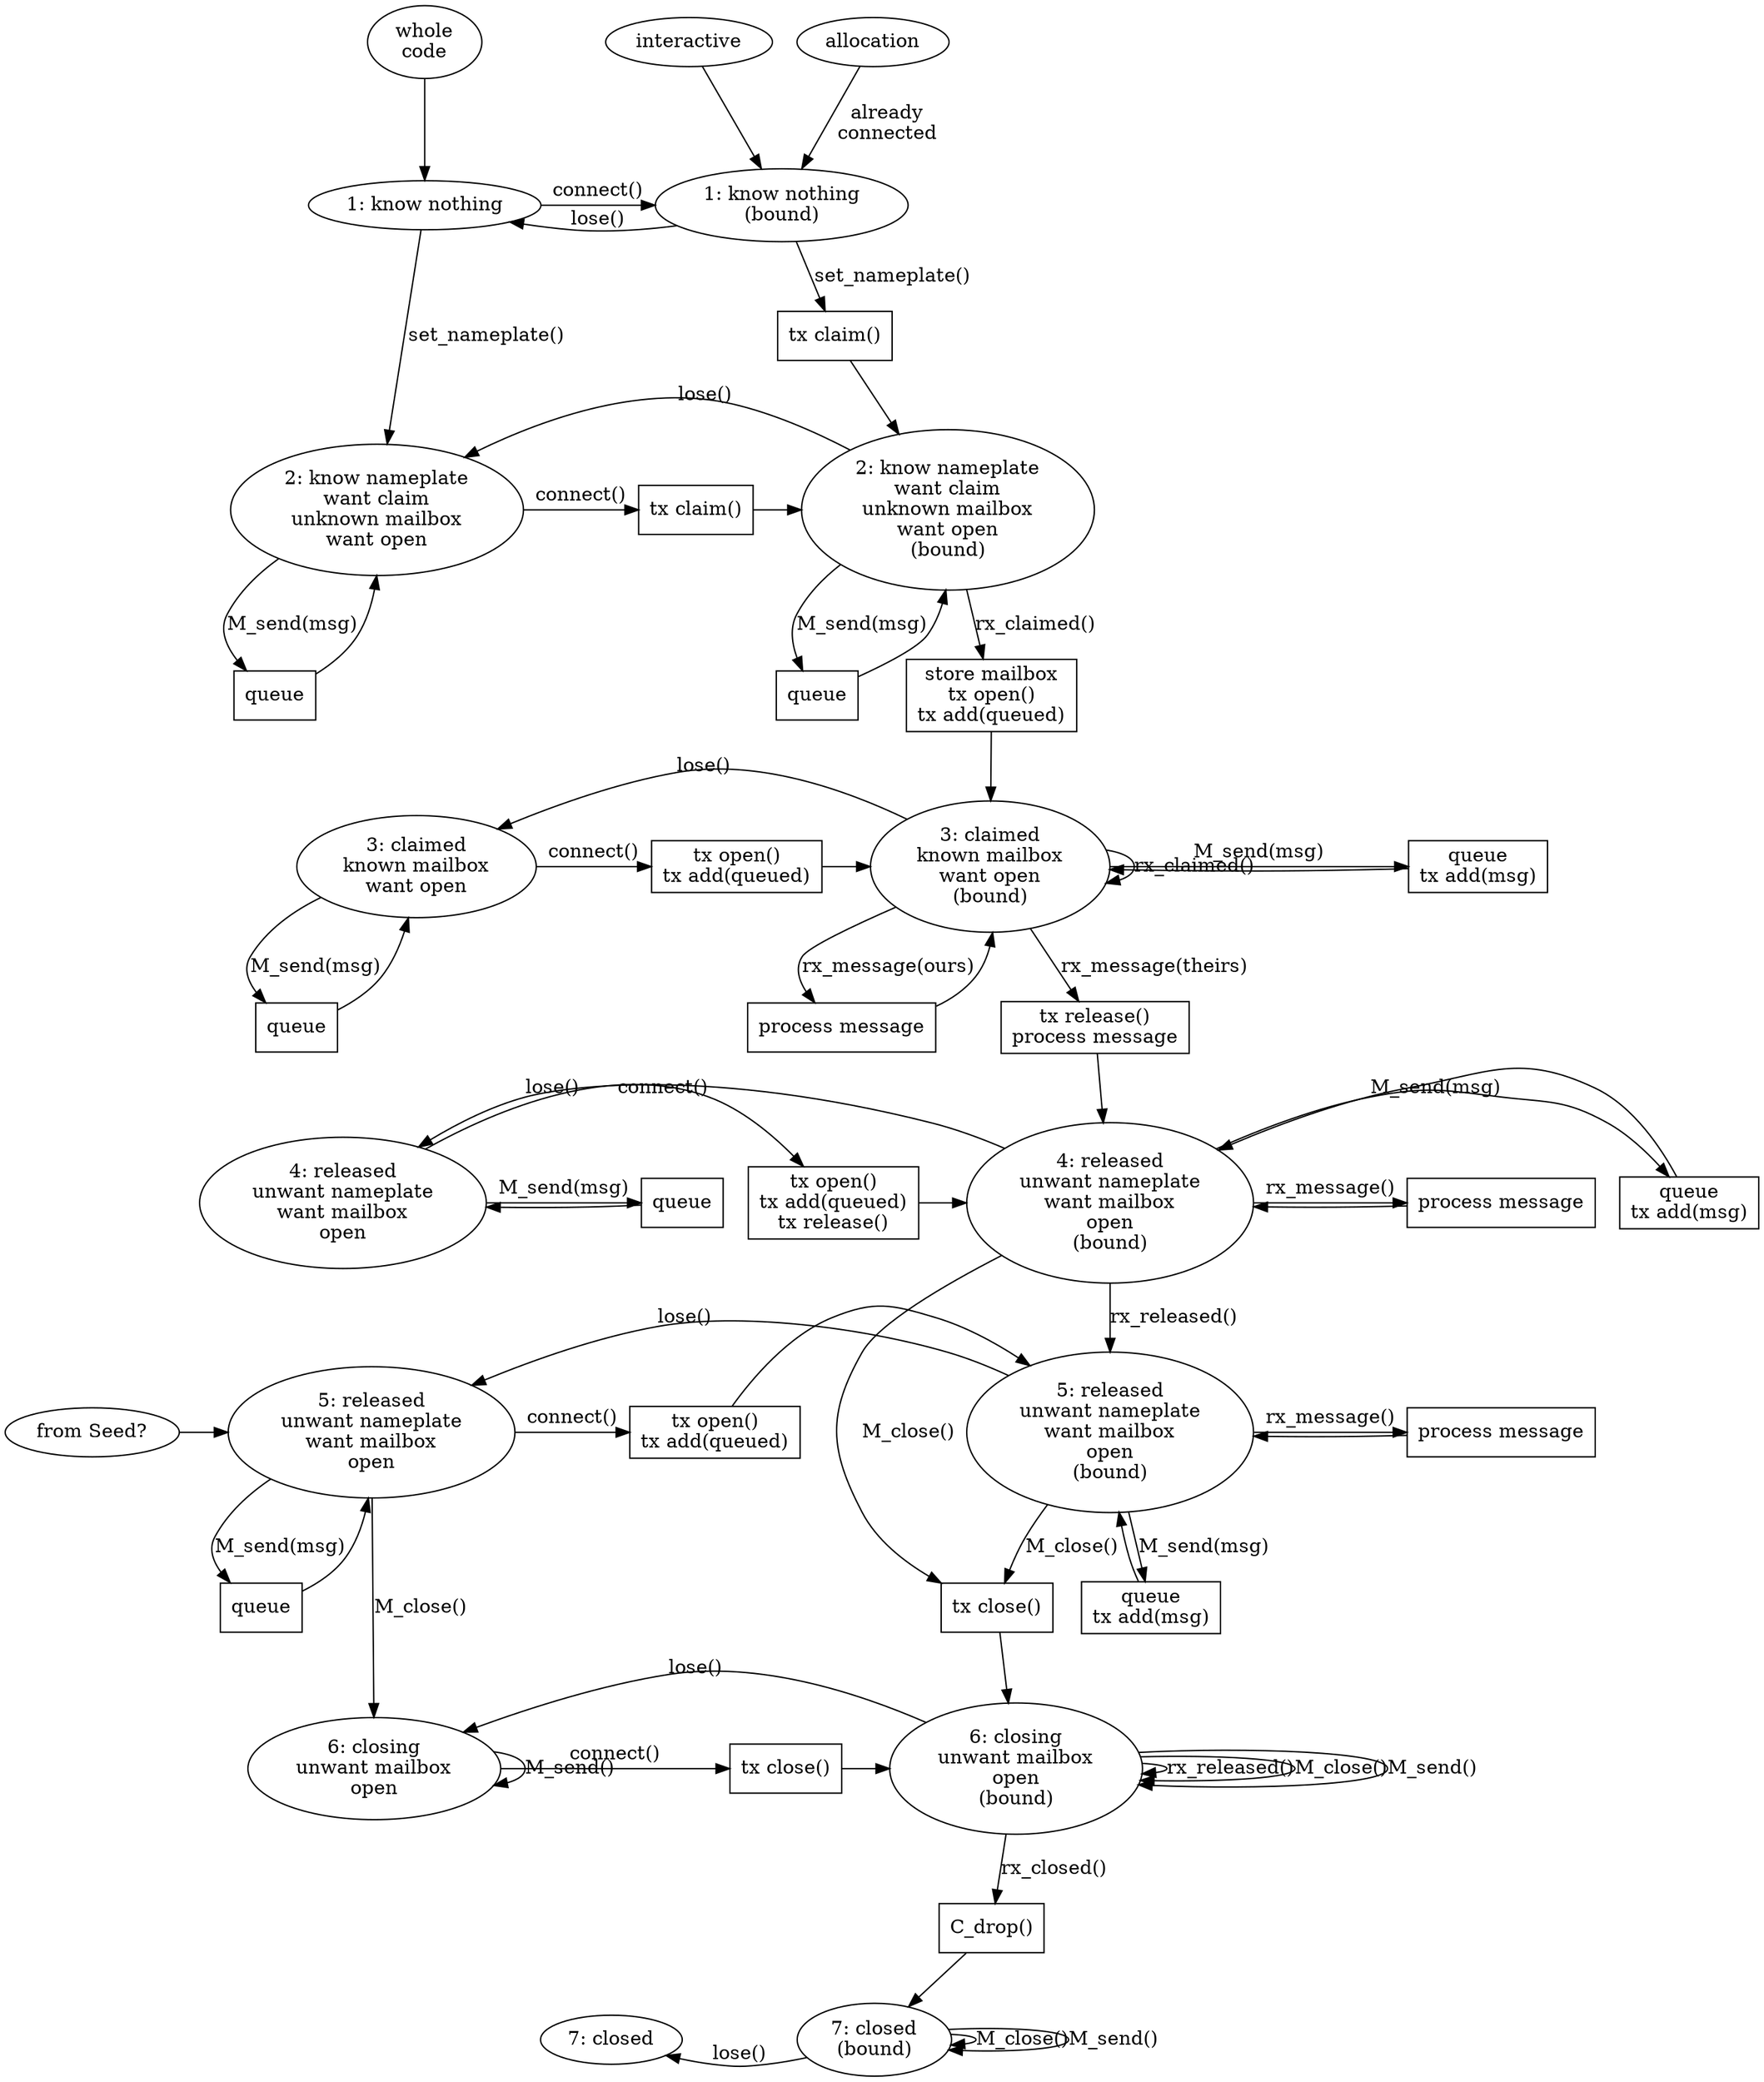 digraph {
        /* new idea */

        foo [label="whole\ncode"]
        foo -> S1
        allocation -> S1B [label="already\nconnected"]
        interactive -> S1B

        {rank=same; S1 S1B}
        S1 [label="1: know nothing"]
        S1B [label="1: know nothing\n(bound)"]
        S1 -> S1B [label="connect()"]
        S1B -> S1 [label="lose()"]

        S1 -> S2 [label="set_nameplate()"]
        S1B -> P_claim1 [label="set_nameplate()"]
        P_claim1 [shape="box" label="tx claim()"]
        P_claim1 -> S2B

        {rank=same; S2 S2B P_claim2}
        S2 [label="2: know nameplate\nwant claim\nunknown mailbox\nwant open"]
        S2B [label="2: know nameplate\nwant claim\nunknown mailbox\nwant open\n(bound)"]
        S2 -> P_claim2 [label="connect()"]
        S2B -> S2 [label="lose()"]
        P_claim2 [shape="box" label="tx claim()"]
        P_claim2 -> S2B
        S2 -> P2_queue [label="M_send(msg)"]
        P2_queue [shape="box" label="queue"]
        P2_queue -> S2
        S2B -> P2B_queue [label="M_send(msg)"]
        P2B_queue [shape="box" label="queue"]
        P2B_queue -> S2B

        S2 -> S3 [label="(none)" style="invis"]
        S2B -> P_open [label="rx_claimed()"]
        P_open [shape="box" label="store mailbox\ntx open()\ntx add(queued)"]
        P_open -> S3B

        {rank=same; S3 S3B P3_open P3_send}
        S3 [label="3: claimed\nknown mailbox\nwant open"]
        S3B [label="3: claimed\nknown mailbox\nwant open\n(bound)"]
        S3 -> P3_open [label="connect()"]
        S3B -> S3 [label="lose()"]
        /*S3B -> S2 [label="lose()"]*/ /* not worth it */
        P3_open [shape="box" label="tx open()\ntx add(queued)"]
        P3_open -> S3B
        S3B -> S3B [label="rx_claimed()"]
        S3B -> P3_send [label="M_send(msg)"]
        P3_send [shape="box" label="queue\ntx add(msg)"]
        P3_send -> S3B
        S3 -> P3_queue [label="M_send(msg)"]
        P3_queue [shape="box" label="queue"]
        P3_queue -> S3

        S3 -> S4 [label="(none)" style="invis"]
        S3B -> P3_process_ours [label="rx_message(ours)"]
        P3_process_ours [shape="box" label="process message"]
        P3_process_ours -> S3B
        S3B -> P3_process_theirs [label="rx_message(theirs)"]
        P3_process_theirs [shape="box" label="tx release()\nprocess message"]
        P3_process_theirs -> S4B

        {rank=same; S4 P4_release S4B P4_process P4_send P4_queue}
        S4 [label="4: released\nunwant nameplate\nwant mailbox\nopen\n"]

        S4B [label="4: released\nunwant nameplate\nwant mailbox\nopen\n(bound)"]
        S4 -> P4_release [label="connect()"]
        /* it is currently an error to release a nameplate you aren't
        currently claiming, so release() is not idempotent. #118 fixes that */
        P4_release [shape="box" label="tx open()\ntx add(queued)\ntx release()"]
        /*S4B -> S4B [label="rx_claimed() *#118"]*/
        S4B -> P_close [label="M_close()"]
        S4B -> P4_send [label="M_send(msg)"]
        P4_send [shape="box" label="queue\ntx add(msg)"]
        P4_send -> S4B
        S4 -> P4_queue [label="M_send(msg)"]
        P4_queue [shape="box" label="queue"]
        P4_queue -> S4

        P4_release -> S4B
        S4B -> S4 [label="lose()"]
        /*S4B -> S2 [label="lose()"]*/
        S4B -> P4_process [label="rx_message()"]
        P4_process [shape="box" label="process message"]
        P4_process -> S4B

        S4 -> S5 [label="(none)" style="invis"]
        S4B -> S5B [label="rx_released()"]

        seed [label="from Seed?"]
        seed -> S5
        {rank=same; seed S5 S5B P5_open P5_process}
        S5 [label="5: released\nunwant nameplate\nwant mailbox\nopen\n"]
        S5B [label="5: released\nunwant nameplate\nwant mailbox\nopen\n(bound)"]
        S5 -> P5_open [label="connect()"]
        P5_open [shape="box" label="tx open()\ntx add(queued)"]
        P5_open -> S5B
        S5B -> S5 [label="lose()"]
        S5B -> P5_process [label="rx_message()"]
        P5_process [shape="box" label="process message"]
        P5_process -> S5B
        S5B -> P5_send [label="M_send(msg)"]
        P5_send [shape="box" label="queue\ntx add(msg)"]
        P5_send -> S5B
        S5 -> P5_queue [label="M_send(msg)"]
        P5_queue [shape="box" label="queue"]
        P5_queue -> S5

        S5 -> S6 [label="M_close()"]
        S5B -> P_close [label="M_close()"]
        P_close [shape="box" label="tx close()"]
        P_close -> S6B

        {rank=same; S6 P6_close S6B}
        S6 [label="6: closing\nunwant mailbox\nopen\n"]
        S6B [label="6: closing\nunwant mailbox\nopen\n(bound)"]
        S6 -> P6_close [label="connect()"]
        P6_close [shape="box" label="tx close()"]
        P6_close -> S6B
        S6B -> S6 [label="lose()"]
        S6B -> S6B [label="rx_released()"]
        S6B -> S6B [label="M_close()"]
        S6B -> S6B [label="M_send()"]
        S6 -> S6 [label="M_send()"]

        S6 -> S7 [label="(none)" style="invis"]
        S6B -> P7_drop [label="rx_closed()"]
        P7_drop [shape="box" label="C_drop()"]
        P7_drop -> S7B

        {rank=same; S7 S7B}
        S7 [label="7: closed\n"]
        S7B [label="7: closed\n(bound)"]
        S7 -> S7B [label="connect()" style="invis"]
        S7B -> S7 [label="lose()"]
        S7B -> S7B [label="M_close()"]
        S7B -> S7B [label="M_send()"]

}
